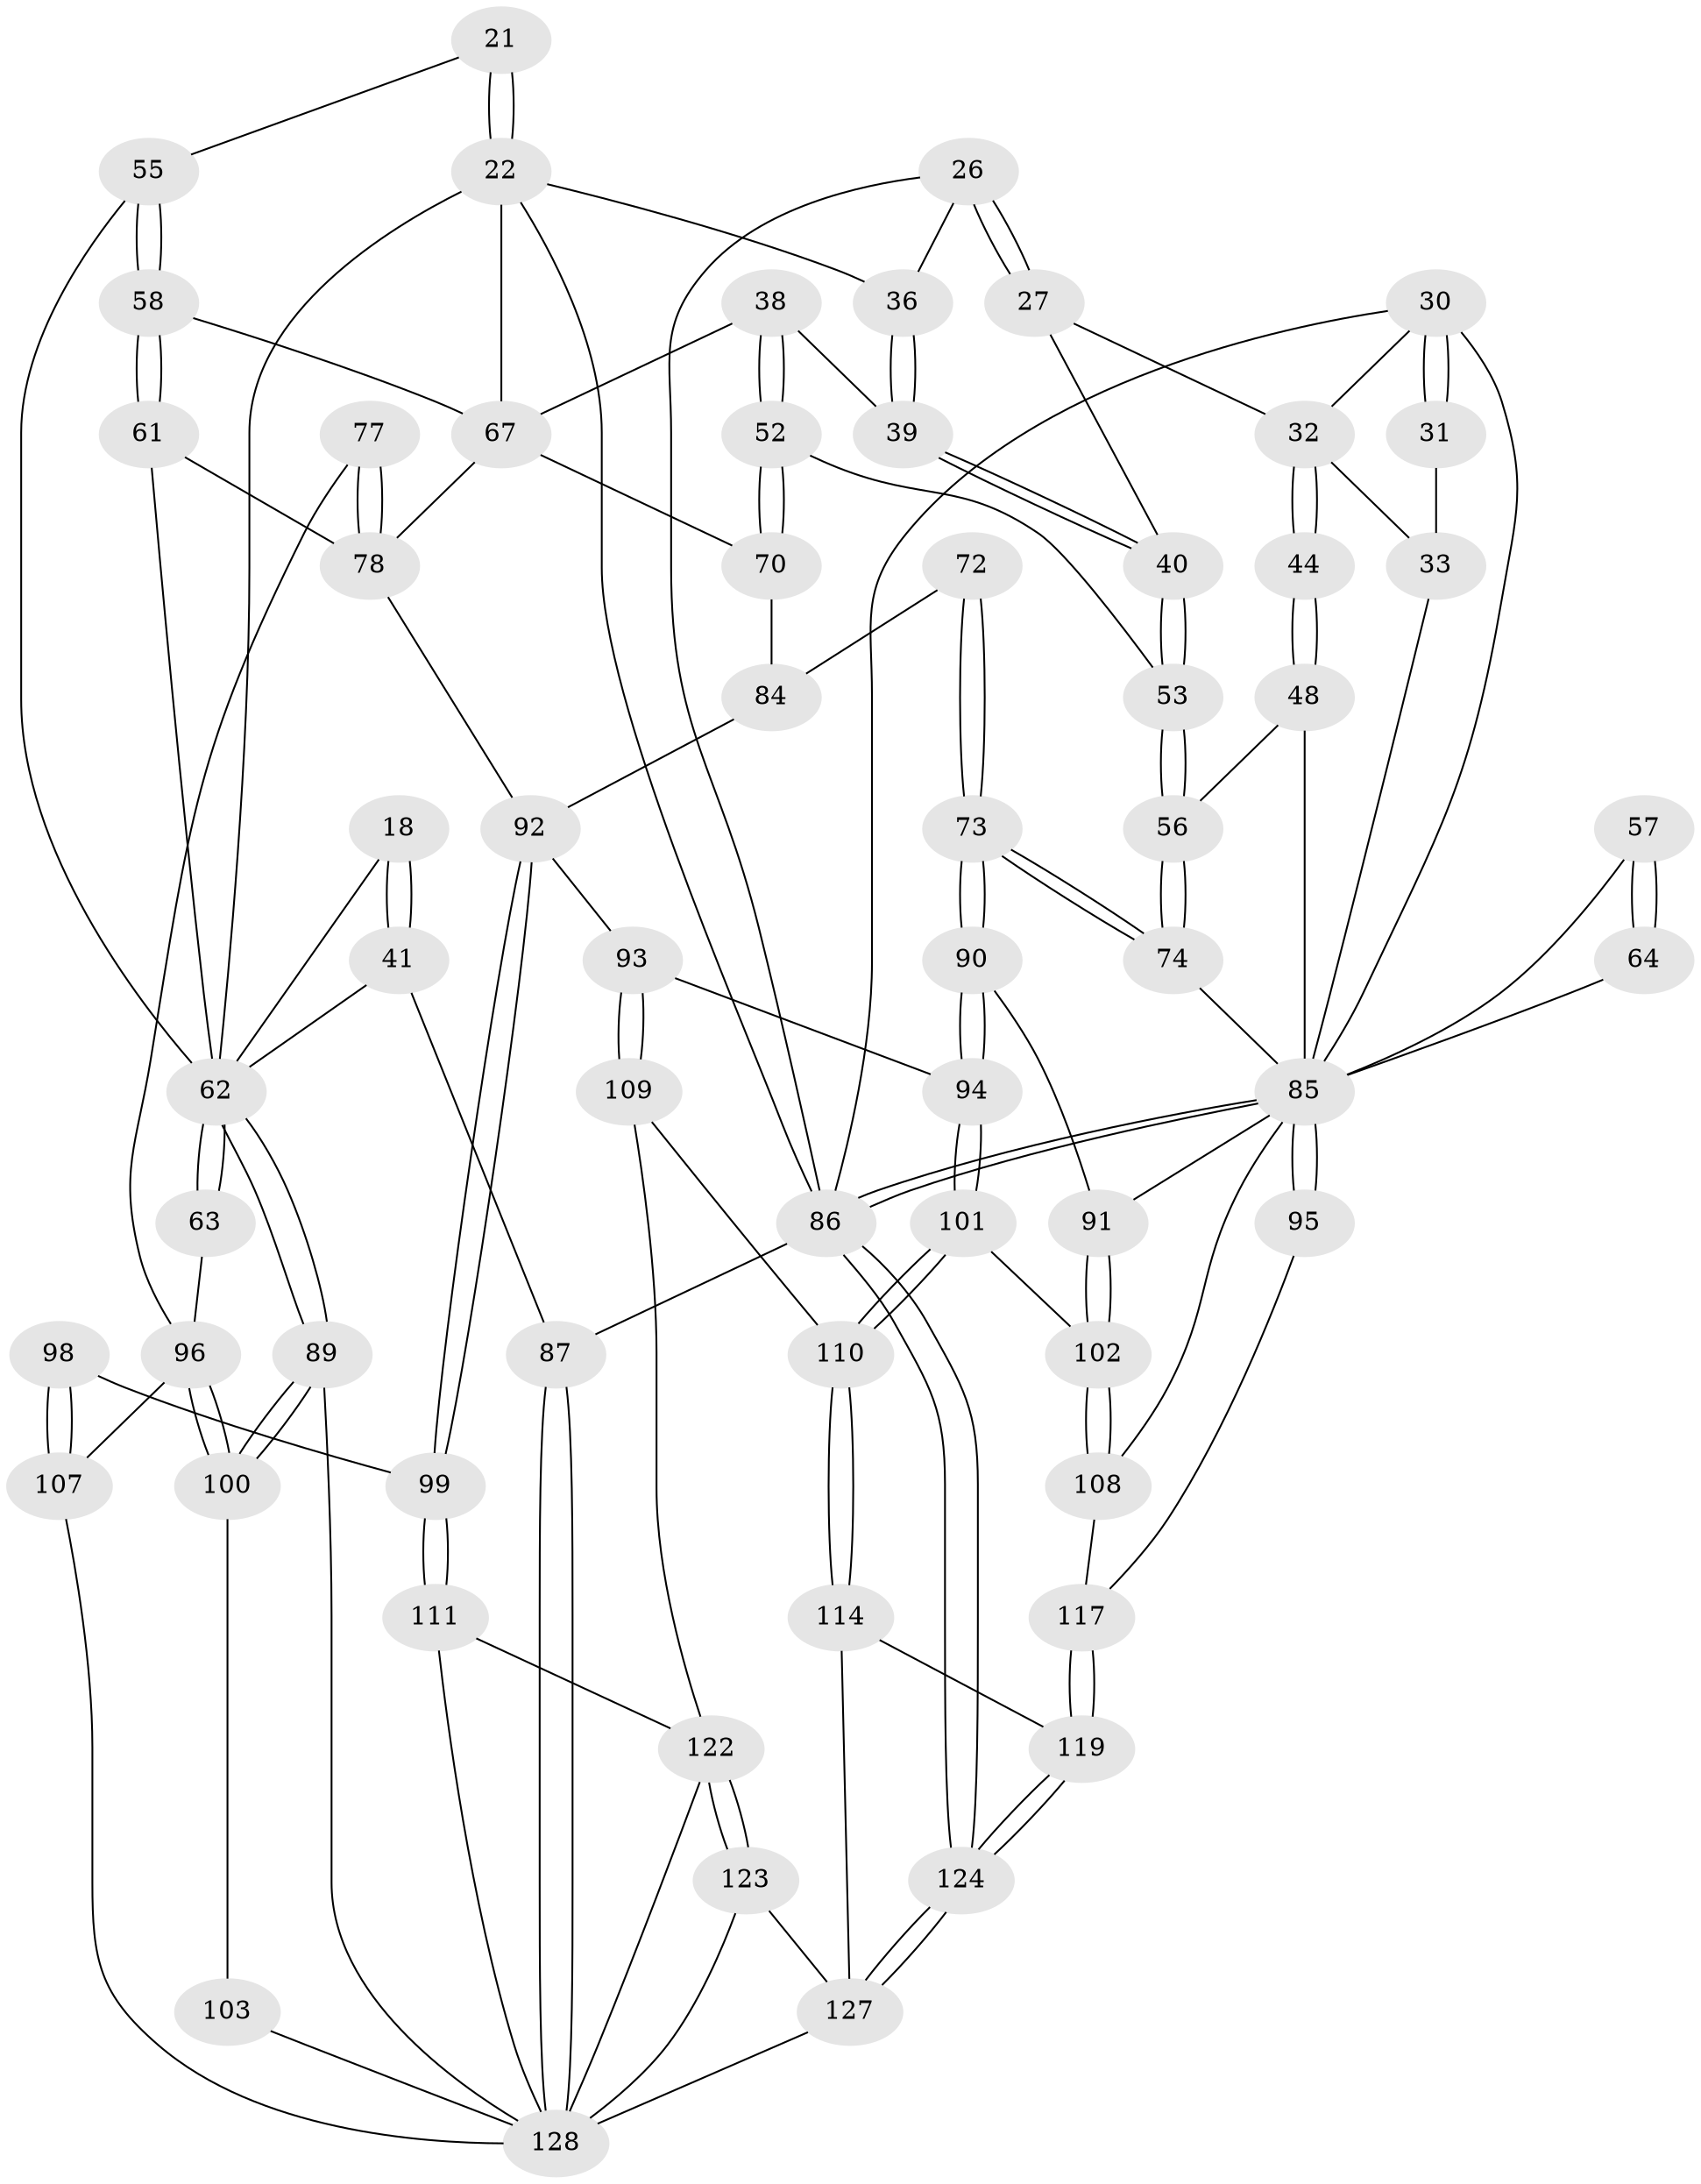 // original degree distribution, {3: 0.046875, 6: 0.25, 5: 0.5, 4: 0.203125}
// Generated by graph-tools (version 1.1) at 2025/06/03/04/25 22:06:50]
// undirected, 64 vertices, 147 edges
graph export_dot {
graph [start="1"]
  node [color=gray90,style=filled];
  18 [pos="+0.8583974356607359+0.17782400053776393"];
  21 [pos="+0.7541081621445795+0.2684308302895826"];
  22 [pos="+0.7289272552552586+0.2752466356997556",super="+17+20+10"];
  26 [pos="+0.33689294501000466+0.14058223052692176"];
  27 [pos="+0.3107188009569066+0.2345534865452483"];
  30 [pos="+0.15245259788578125+0.13199267838545653",super="+25+24"];
  31 [pos="+0.003064898551636109+0.11592070924694867"];
  32 [pos="+0.1699070609494507+0.2564957518384458",super="+29"];
  33 [pos="+0.15146974648582437+0.2591741130050798"];
  36 [pos="+0.5115743891656137+0.18269076975943763"];
  38 [pos="+0.5513452418075185+0.27392941186794917"];
  39 [pos="+0.5114280284217948+0.24947178582377538"];
  40 [pos="+0.4469503700751622+0.29057250484078734"];
  41 [pos="+1+0.2691178584281061",super="+14"];
  44 [pos="+0.2803068072948762+0.2705158573039913"];
  48 [pos="+0.2748295460470646+0.34828800202075005"];
  52 [pos="+0.48838434867248964+0.3867967295072621"];
  53 [pos="+0.45137855570891167+0.3500487156746181"];
  55 [pos="+0.7950891005995225+0.30052894899103194"];
  56 [pos="+0.373525315453108+0.39779063580231533"];
  57 [pos="+0.030706935064512293+0.338546819795392"];
  58 [pos="+0.8475134153539681+0.4175877715390063"];
  61 [pos="+0.8518549483896334+0.4222854816128829"];
  62 [pos="+1+0.4181855286655652",super="+42+60"];
  63 [pos="+0.8725398562899683+0.4357641459260418"];
  64 [pos="+0.13003175691863725+0.43249881595227213",super="+51"];
  67 [pos="+0.6137139259828559+0.40672936254055425",super="+37+35+59"];
  70 [pos="+0.5171615347955479+0.4216540273410982"];
  72 [pos="+0.4301626646755494+0.5139019501616245"];
  73 [pos="+0.4211541704191569+0.5200594913184964"];
  74 [pos="+0.41128898479550385+0.51201294636419"];
  77 [pos="+0.7830997964172253+0.5290995501629192"];
  78 [pos="+0.6626788696926096+0.5847618595220551",super="+66+65+76"];
  84 [pos="+0.5836023949147445+0.547744555680846",super="+71"];
  85 [pos="+0+0.7806048948001301",super="+69+82+45+75"];
  86 [pos="+0+1",super="+3+12"];
  87 [pos="+1+1",super="+2+15"];
  89 [pos="+1+0.5332675262609888"];
  90 [pos="+0.4218930574416326+0.5733650522955797"];
  91 [pos="+0.3952098752172011+0.582417334360163"];
  92 [pos="+0.6549601679523445+0.6242181448395594",super="+83"];
  93 [pos="+0.6034388021842371+0.6511551945339166"];
  94 [pos="+0.42589010480144174+0.5800359248570299"];
  95 [pos="+0+0.7224706939554707"];
  96 [pos="+0.8899008654607187+0.5566636006242242",super="+79"];
  98 [pos="+0.7787736481646403+0.7203965013422744"];
  99 [pos="+0.7626131309983772+0.7246842415879121"];
  100 [pos="+1+0.5565800216235169"];
  101 [pos="+0.4078538231920792+0.7093347484306812"];
  102 [pos="+0.29480270891912885+0.6968074333392854"];
  103 [pos="+0.9462941840841536+0.6721112261069853"];
  107 [pos="+0.9731891985267302+0.8144766567623578",super="+104+97"];
  108 [pos="+0.23418400728294203+0.7024144155360068"];
  109 [pos="+0.5341763469031385+0.7639763901295322"];
  110 [pos="+0.44995616960849516+0.7809270312636192"];
  111 [pos="+0.7588522143271226+0.7455968946944778"];
  114 [pos="+0.38871106505792596+0.87076858697798"];
  117 [pos="+0.1484356761634063+0.8350347477231322",super="+116"];
  119 [pos="+0.2484732587705277+1",super="+115"];
  122 [pos="+0.6762104021058938+0.9984131853667203",super="+112+113"];
  123 [pos="+0.6431963122457346+1",super="+120"];
  124 [pos="+0.13069683335327575+1"];
  127 [pos="+0.6230814494651419+1",super="+121"];
  128 [pos="+0.9719234013310784+1",super="+125+126+118+105"];
  18 -- 41 [weight=2];
  18 -- 41;
  18 -- 62;
  21 -- 22 [weight=2];
  21 -- 22;
  21 -- 55;
  22 -- 62;
  22 -- 86 [weight=2];
  22 -- 67 [weight=2];
  22 -- 36;
  26 -- 27;
  26 -- 27;
  26 -- 36;
  26 -- 86;
  27 -- 40;
  27 -- 32;
  30 -- 31 [weight=2];
  30 -- 31;
  30 -- 32;
  30 -- 86;
  30 -- 85;
  31 -- 33;
  32 -- 33;
  32 -- 44 [weight=2];
  32 -- 44;
  33 -- 85;
  36 -- 39;
  36 -- 39;
  38 -- 39;
  38 -- 52;
  38 -- 52;
  38 -- 67;
  39 -- 40;
  39 -- 40;
  40 -- 53;
  40 -- 53;
  41 -- 87 [weight=2];
  41 -- 62;
  44 -- 48;
  44 -- 48;
  48 -- 56;
  48 -- 85;
  52 -- 53;
  52 -- 70;
  52 -- 70;
  53 -- 56;
  53 -- 56;
  55 -- 58;
  55 -- 58;
  55 -- 62;
  56 -- 74;
  56 -- 74;
  57 -- 64 [weight=2];
  57 -- 64;
  57 -- 85;
  58 -- 61;
  58 -- 61;
  58 -- 67;
  61 -- 62;
  61 -- 78;
  62 -- 63 [weight=2];
  62 -- 63;
  62 -- 89;
  62 -- 89;
  63 -- 96;
  64 -- 85 [weight=3];
  67 -- 70;
  67 -- 78 [weight=2];
  70 -- 84;
  72 -- 73;
  72 -- 73;
  72 -- 84 [weight=2];
  73 -- 74;
  73 -- 74;
  73 -- 90;
  73 -- 90;
  74 -- 85;
  77 -- 78 [weight=2];
  77 -- 78;
  77 -- 96;
  78 -- 92;
  84 -- 92;
  85 -- 86;
  85 -- 86;
  85 -- 95 [weight=2];
  85 -- 95;
  85 -- 91;
  85 -- 108;
  86 -- 124;
  86 -- 124;
  86 -- 87 [weight=3];
  87 -- 128 [weight=2];
  87 -- 128;
  89 -- 100;
  89 -- 100;
  89 -- 128;
  90 -- 91;
  90 -- 94;
  90 -- 94;
  91 -- 102;
  91 -- 102;
  92 -- 93;
  92 -- 99;
  92 -- 99;
  93 -- 94;
  93 -- 109;
  93 -- 109;
  94 -- 101;
  94 -- 101;
  95 -- 117;
  96 -- 100;
  96 -- 100;
  96 -- 107;
  98 -- 99;
  98 -- 107 [weight=2];
  98 -- 107;
  99 -- 111;
  99 -- 111;
  100 -- 103;
  101 -- 102;
  101 -- 110;
  101 -- 110;
  102 -- 108;
  102 -- 108;
  103 -- 128;
  107 -- 128;
  108 -- 117;
  109 -- 110;
  109 -- 122;
  110 -- 114;
  110 -- 114;
  111 -- 122;
  111 -- 128;
  114 -- 119;
  114 -- 127;
  117 -- 119 [weight=2];
  117 -- 119;
  119 -- 124;
  119 -- 124;
  122 -- 123 [weight=2];
  122 -- 123;
  122 -- 128;
  123 -- 128;
  123 -- 127;
  124 -- 127;
  124 -- 127;
  127 -- 128;
}
